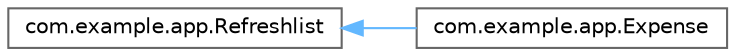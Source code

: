 digraph "Graphical Class Hierarchy"
{
 // LATEX_PDF_SIZE
  bgcolor="transparent";
  edge [fontname=Helvetica,fontsize=10,labelfontname=Helvetica,labelfontsize=10];
  node [fontname=Helvetica,fontsize=10,shape=box,height=0.2,width=0.4];
  rankdir="LR";
  Node0 [id="Node000000",label="com.example.app.Refreshlist",height=0.2,width=0.4,color="grey40", fillcolor="white", style="filled",URL="$interfacecom_1_1example_1_1app_1_1_refreshlist.html",tooltip=" "];
  Node0 -> Node1 [id="edge2_Node000000_Node000001",dir="back",color="steelblue1",style="solid",tooltip=" "];
  Node1 [id="Node000001",label="com.example.app.Expense",height=0.2,width=0.4,color="grey40", fillcolor="white", style="filled",URL="$classcom_1_1example_1_1app_1_1_expense.html",tooltip=" "];
}
